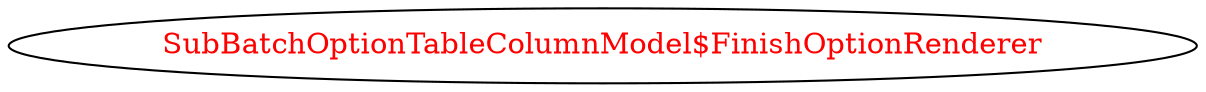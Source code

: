 digraph dependencyGraph {
 concentrate=true;
 ranksep="2.0";
 rankdir="LR"; 
 splines="ortho";
"SubBatchOptionTableColumnModel$FinishOptionRenderer" [fontcolor="red"];
}